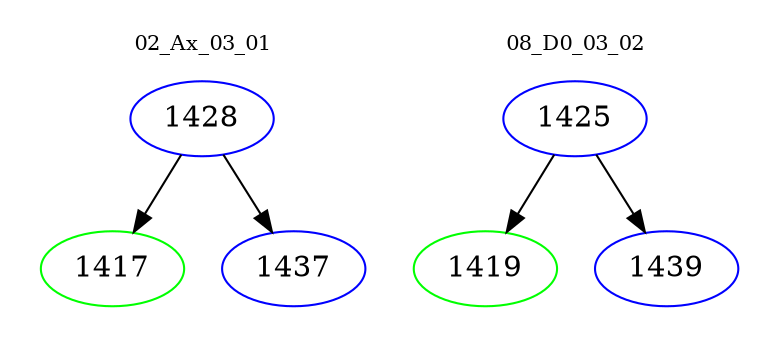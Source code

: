 digraph{
subgraph cluster_0 {
color = white
label = "02_Ax_03_01";
fontsize=10;
T0_1428 [label="1428", color="blue"]
T0_1428 -> T0_1417 [color="black"]
T0_1417 [label="1417", color="green"]
T0_1428 -> T0_1437 [color="black"]
T0_1437 [label="1437", color="blue"]
}
subgraph cluster_1 {
color = white
label = "08_D0_03_02";
fontsize=10;
T1_1425 [label="1425", color="blue"]
T1_1425 -> T1_1419 [color="black"]
T1_1419 [label="1419", color="green"]
T1_1425 -> T1_1439 [color="black"]
T1_1439 [label="1439", color="blue"]
}
}
